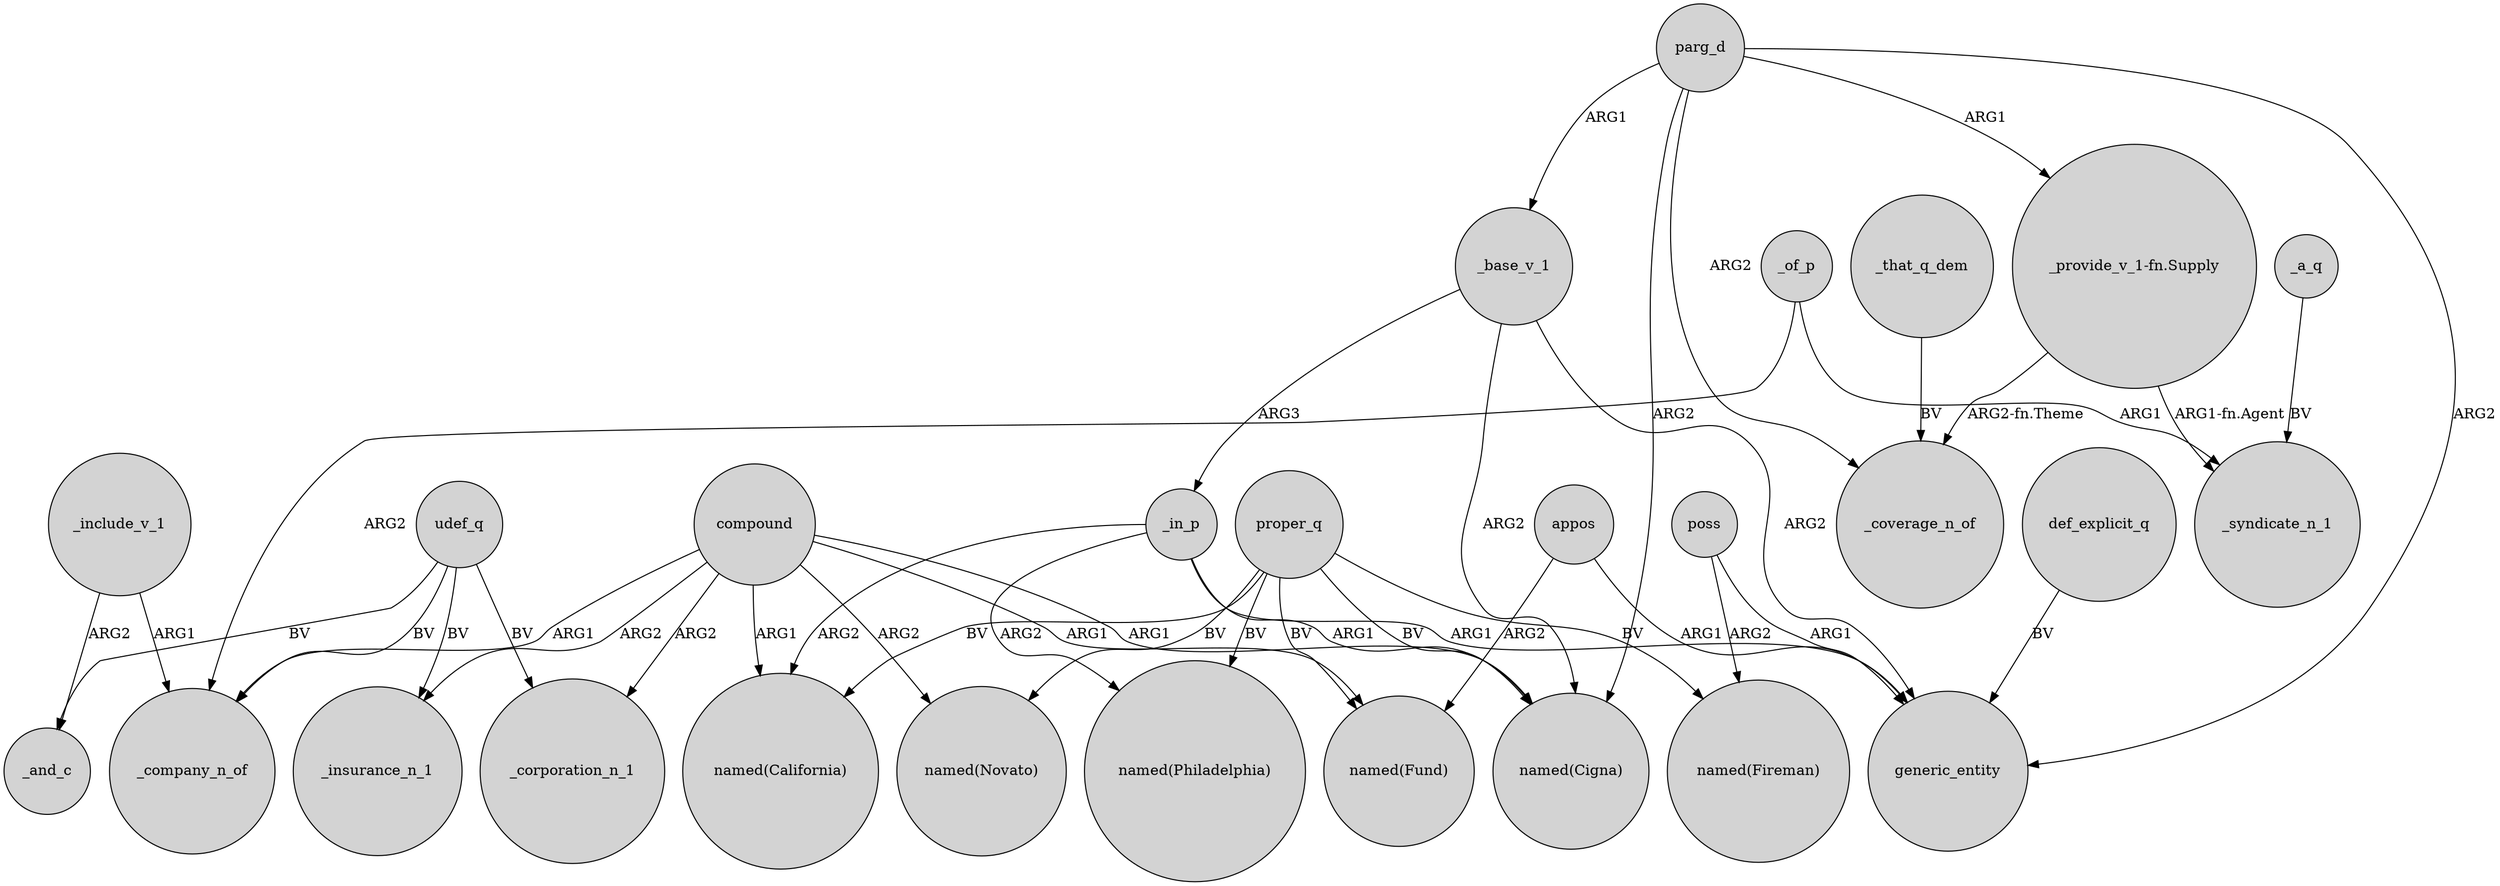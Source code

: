 digraph {
	node [shape=circle style=filled]
	_include_v_1 -> _and_c [label=ARG2]
	_in_p -> "named(California)" [label=ARG2]
	proper_q -> "named(Philadelphia)" [label=BV]
	poss -> generic_entity [label=ARG1]
	compound -> _insurance_n_1 [label=ARG2]
	proper_q -> "named(Novato)" [label=BV]
	parg_d -> generic_entity [label=ARG2]
	udef_q -> _insurance_n_1 [label=BV]
	proper_q -> "named(Cigna)" [label=BV]
	compound -> "named(Cigna)" [label=ARG1]
	compound -> "named(Fund)" [label=ARG1]
	compound -> _corporation_n_1 [label=ARG2]
	proper_q -> "named(Fireman)" [label=BV]
	parg_d -> _coverage_n_of [label=ARG2]
	def_explicit_q -> generic_entity [label=BV]
	proper_q -> "named(California)" [label=BV]
	compound -> "named(Novato)" [label=ARG2]
	_base_v_1 -> "named(Cigna)" [label=ARG2]
	_in_p -> "named(Cigna)" [label=ARG1]
	_base_v_1 -> generic_entity [label=ARG2]
	_in_p -> "named(Philadelphia)" [label=ARG2]
	appos -> "named(Fund)" [label=ARG2]
	appos -> generic_entity [label=ARG1]
	compound -> _company_n_of [label=ARG1]
	udef_q -> _corporation_n_1 [label=BV]
	"_provide_v_1-fn.Supply" -> _coverage_n_of [label="ARG2-fn.Theme"]
	compound -> "named(California)" [label=ARG1]
	"_provide_v_1-fn.Supply" -> _syndicate_n_1 [label="ARG1-fn.Agent"]
	_a_q -> _syndicate_n_1 [label=BV]
	_base_v_1 -> _in_p [label=ARG3]
	parg_d -> "named(Cigna)" [label=ARG2]
	proper_q -> "named(Fund)" [label=BV]
	parg_d -> _base_v_1 [label=ARG1]
	_that_q_dem -> _coverage_n_of [label=BV]
	parg_d -> "_provide_v_1-fn.Supply" [label=ARG1]
	_in_p -> generic_entity [label=ARG1]
	poss -> "named(Fireman)" [label=ARG2]
	_of_p -> _syndicate_n_1 [label=ARG1]
	udef_q -> _company_n_of [label=BV]
	udef_q -> _and_c [label=BV]
	_of_p -> _company_n_of [label=ARG2]
	_include_v_1 -> _company_n_of [label=ARG1]
}
